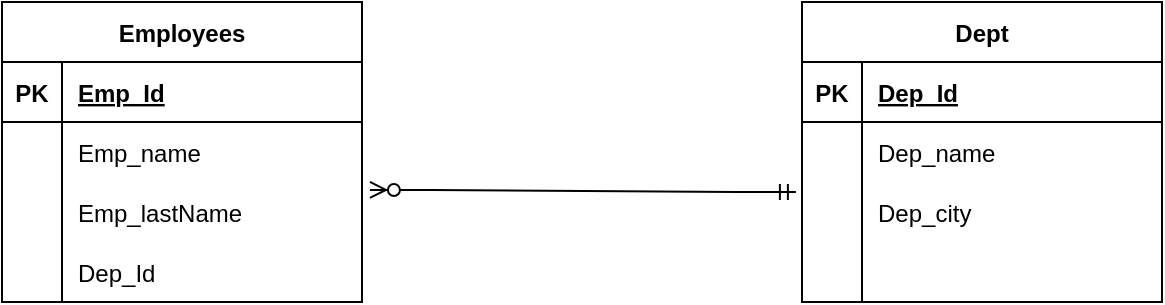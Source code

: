 <mxfile version="20.8.20" type="github">
  <diagram name="Page-1" id="SFdWnzHnJx8TPqVqIVJn">
    <mxGraphModel dx="1290" dy="566" grid="1" gridSize="10" guides="1" tooltips="1" connect="1" arrows="1" fold="1" page="1" pageScale="1" pageWidth="850" pageHeight="1100" math="0" shadow="0">
      <root>
        <mxCell id="0" />
        <mxCell id="1" parent="0" />
        <mxCell id="Si3Whu03sXeq_O-qZ0QL-1" value="Employees" style="shape=table;startSize=30;container=1;collapsible=1;childLayout=tableLayout;fixedRows=1;rowLines=0;fontStyle=1;align=center;resizeLast=1;" vertex="1" parent="1">
          <mxGeometry x="120" y="130" width="180" height="150" as="geometry" />
        </mxCell>
        <mxCell id="Si3Whu03sXeq_O-qZ0QL-2" value="" style="shape=tableRow;horizontal=0;startSize=0;swimlaneHead=0;swimlaneBody=0;fillColor=none;collapsible=0;dropTarget=0;points=[[0,0.5],[1,0.5]];portConstraint=eastwest;top=0;left=0;right=0;bottom=1;" vertex="1" parent="Si3Whu03sXeq_O-qZ0QL-1">
          <mxGeometry y="30" width="180" height="30" as="geometry" />
        </mxCell>
        <mxCell id="Si3Whu03sXeq_O-qZ0QL-3" value="PK" style="shape=partialRectangle;connectable=0;fillColor=none;top=0;left=0;bottom=0;right=0;fontStyle=1;overflow=hidden;" vertex="1" parent="Si3Whu03sXeq_O-qZ0QL-2">
          <mxGeometry width="30" height="30" as="geometry">
            <mxRectangle width="30" height="30" as="alternateBounds" />
          </mxGeometry>
        </mxCell>
        <mxCell id="Si3Whu03sXeq_O-qZ0QL-4" value="Emp_Id" style="shape=partialRectangle;connectable=0;fillColor=none;top=0;left=0;bottom=0;right=0;align=left;spacingLeft=6;fontStyle=5;overflow=hidden;" vertex="1" parent="Si3Whu03sXeq_O-qZ0QL-2">
          <mxGeometry x="30" width="150" height="30" as="geometry">
            <mxRectangle width="150" height="30" as="alternateBounds" />
          </mxGeometry>
        </mxCell>
        <mxCell id="Si3Whu03sXeq_O-qZ0QL-5" value="" style="shape=tableRow;horizontal=0;startSize=0;swimlaneHead=0;swimlaneBody=0;fillColor=none;collapsible=0;dropTarget=0;points=[[0,0.5],[1,0.5]];portConstraint=eastwest;top=0;left=0;right=0;bottom=0;" vertex="1" parent="Si3Whu03sXeq_O-qZ0QL-1">
          <mxGeometry y="60" width="180" height="30" as="geometry" />
        </mxCell>
        <mxCell id="Si3Whu03sXeq_O-qZ0QL-6" value="" style="shape=partialRectangle;connectable=0;fillColor=none;top=0;left=0;bottom=0;right=0;editable=1;overflow=hidden;" vertex="1" parent="Si3Whu03sXeq_O-qZ0QL-5">
          <mxGeometry width="30" height="30" as="geometry">
            <mxRectangle width="30" height="30" as="alternateBounds" />
          </mxGeometry>
        </mxCell>
        <mxCell id="Si3Whu03sXeq_O-qZ0QL-7" value="Emp_name" style="shape=partialRectangle;connectable=0;fillColor=none;top=0;left=0;bottom=0;right=0;align=left;spacingLeft=6;overflow=hidden;" vertex="1" parent="Si3Whu03sXeq_O-qZ0QL-5">
          <mxGeometry x="30" width="150" height="30" as="geometry">
            <mxRectangle width="150" height="30" as="alternateBounds" />
          </mxGeometry>
        </mxCell>
        <mxCell id="Si3Whu03sXeq_O-qZ0QL-8" value="" style="shape=tableRow;horizontal=0;startSize=0;swimlaneHead=0;swimlaneBody=0;fillColor=none;collapsible=0;dropTarget=0;points=[[0,0.5],[1,0.5]];portConstraint=eastwest;top=0;left=0;right=0;bottom=0;" vertex="1" parent="Si3Whu03sXeq_O-qZ0QL-1">
          <mxGeometry y="90" width="180" height="30" as="geometry" />
        </mxCell>
        <mxCell id="Si3Whu03sXeq_O-qZ0QL-9" value="" style="shape=partialRectangle;connectable=0;fillColor=none;top=0;left=0;bottom=0;right=0;editable=1;overflow=hidden;" vertex="1" parent="Si3Whu03sXeq_O-qZ0QL-8">
          <mxGeometry width="30" height="30" as="geometry">
            <mxRectangle width="30" height="30" as="alternateBounds" />
          </mxGeometry>
        </mxCell>
        <mxCell id="Si3Whu03sXeq_O-qZ0QL-10" value="Emp_lastName" style="shape=partialRectangle;connectable=0;fillColor=none;top=0;left=0;bottom=0;right=0;align=left;spacingLeft=6;overflow=hidden;" vertex="1" parent="Si3Whu03sXeq_O-qZ0QL-8">
          <mxGeometry x="30" width="150" height="30" as="geometry">
            <mxRectangle width="150" height="30" as="alternateBounds" />
          </mxGeometry>
        </mxCell>
        <mxCell id="Si3Whu03sXeq_O-qZ0QL-11" value="" style="shape=tableRow;horizontal=0;startSize=0;swimlaneHead=0;swimlaneBody=0;fillColor=none;collapsible=0;dropTarget=0;points=[[0,0.5],[1,0.5]];portConstraint=eastwest;top=0;left=0;right=0;bottom=0;" vertex="1" parent="Si3Whu03sXeq_O-qZ0QL-1">
          <mxGeometry y="120" width="180" height="30" as="geometry" />
        </mxCell>
        <mxCell id="Si3Whu03sXeq_O-qZ0QL-12" value="" style="shape=partialRectangle;connectable=0;fillColor=none;top=0;left=0;bottom=0;right=0;editable=1;overflow=hidden;" vertex="1" parent="Si3Whu03sXeq_O-qZ0QL-11">
          <mxGeometry width="30" height="30" as="geometry">
            <mxRectangle width="30" height="30" as="alternateBounds" />
          </mxGeometry>
        </mxCell>
        <mxCell id="Si3Whu03sXeq_O-qZ0QL-13" value="Dep_Id" style="shape=partialRectangle;connectable=0;fillColor=none;top=0;left=0;bottom=0;right=0;align=left;spacingLeft=6;overflow=hidden;" vertex="1" parent="Si3Whu03sXeq_O-qZ0QL-11">
          <mxGeometry x="30" width="150" height="30" as="geometry">
            <mxRectangle width="150" height="30" as="alternateBounds" />
          </mxGeometry>
        </mxCell>
        <mxCell id="Si3Whu03sXeq_O-qZ0QL-14" value="Dept" style="shape=table;startSize=30;container=1;collapsible=1;childLayout=tableLayout;fixedRows=1;rowLines=0;fontStyle=1;align=center;resizeLast=1;" vertex="1" parent="1">
          <mxGeometry x="520" y="130" width="180" height="150" as="geometry" />
        </mxCell>
        <mxCell id="Si3Whu03sXeq_O-qZ0QL-15" value="" style="shape=tableRow;horizontal=0;startSize=0;swimlaneHead=0;swimlaneBody=0;fillColor=none;collapsible=0;dropTarget=0;points=[[0,0.5],[1,0.5]];portConstraint=eastwest;top=0;left=0;right=0;bottom=1;" vertex="1" parent="Si3Whu03sXeq_O-qZ0QL-14">
          <mxGeometry y="30" width="180" height="30" as="geometry" />
        </mxCell>
        <mxCell id="Si3Whu03sXeq_O-qZ0QL-16" value="PK" style="shape=partialRectangle;connectable=0;fillColor=none;top=0;left=0;bottom=0;right=0;fontStyle=1;overflow=hidden;" vertex="1" parent="Si3Whu03sXeq_O-qZ0QL-15">
          <mxGeometry width="30" height="30" as="geometry">
            <mxRectangle width="30" height="30" as="alternateBounds" />
          </mxGeometry>
        </mxCell>
        <mxCell id="Si3Whu03sXeq_O-qZ0QL-17" value="Dep_Id" style="shape=partialRectangle;connectable=0;fillColor=none;top=0;left=0;bottom=0;right=0;align=left;spacingLeft=6;fontStyle=5;overflow=hidden;" vertex="1" parent="Si3Whu03sXeq_O-qZ0QL-15">
          <mxGeometry x="30" width="150" height="30" as="geometry">
            <mxRectangle width="150" height="30" as="alternateBounds" />
          </mxGeometry>
        </mxCell>
        <mxCell id="Si3Whu03sXeq_O-qZ0QL-18" value="" style="shape=tableRow;horizontal=0;startSize=0;swimlaneHead=0;swimlaneBody=0;fillColor=none;collapsible=0;dropTarget=0;points=[[0,0.5],[1,0.5]];portConstraint=eastwest;top=0;left=0;right=0;bottom=0;" vertex="1" parent="Si3Whu03sXeq_O-qZ0QL-14">
          <mxGeometry y="60" width="180" height="30" as="geometry" />
        </mxCell>
        <mxCell id="Si3Whu03sXeq_O-qZ0QL-19" value="" style="shape=partialRectangle;connectable=0;fillColor=none;top=0;left=0;bottom=0;right=0;editable=1;overflow=hidden;" vertex="1" parent="Si3Whu03sXeq_O-qZ0QL-18">
          <mxGeometry width="30" height="30" as="geometry">
            <mxRectangle width="30" height="30" as="alternateBounds" />
          </mxGeometry>
        </mxCell>
        <mxCell id="Si3Whu03sXeq_O-qZ0QL-20" value="Dep_name" style="shape=partialRectangle;connectable=0;fillColor=none;top=0;left=0;bottom=0;right=0;align=left;spacingLeft=6;overflow=hidden;" vertex="1" parent="Si3Whu03sXeq_O-qZ0QL-18">
          <mxGeometry x="30" width="150" height="30" as="geometry">
            <mxRectangle width="150" height="30" as="alternateBounds" />
          </mxGeometry>
        </mxCell>
        <mxCell id="Si3Whu03sXeq_O-qZ0QL-21" value="" style="shape=tableRow;horizontal=0;startSize=0;swimlaneHead=0;swimlaneBody=0;fillColor=none;collapsible=0;dropTarget=0;points=[[0,0.5],[1,0.5]];portConstraint=eastwest;top=0;left=0;right=0;bottom=0;" vertex="1" parent="Si3Whu03sXeq_O-qZ0QL-14">
          <mxGeometry y="90" width="180" height="30" as="geometry" />
        </mxCell>
        <mxCell id="Si3Whu03sXeq_O-qZ0QL-22" value="" style="shape=partialRectangle;connectable=0;fillColor=none;top=0;left=0;bottom=0;right=0;editable=1;overflow=hidden;" vertex="1" parent="Si3Whu03sXeq_O-qZ0QL-21">
          <mxGeometry width="30" height="30" as="geometry">
            <mxRectangle width="30" height="30" as="alternateBounds" />
          </mxGeometry>
        </mxCell>
        <mxCell id="Si3Whu03sXeq_O-qZ0QL-23" value="Dep_city" style="shape=partialRectangle;connectable=0;fillColor=none;top=0;left=0;bottom=0;right=0;align=left;spacingLeft=6;overflow=hidden;" vertex="1" parent="Si3Whu03sXeq_O-qZ0QL-21">
          <mxGeometry x="30" width="150" height="30" as="geometry">
            <mxRectangle width="150" height="30" as="alternateBounds" />
          </mxGeometry>
        </mxCell>
        <mxCell id="Si3Whu03sXeq_O-qZ0QL-24" value="" style="shape=tableRow;horizontal=0;startSize=0;swimlaneHead=0;swimlaneBody=0;fillColor=none;collapsible=0;dropTarget=0;points=[[0,0.5],[1,0.5]];portConstraint=eastwest;top=0;left=0;right=0;bottom=0;" vertex="1" parent="Si3Whu03sXeq_O-qZ0QL-14">
          <mxGeometry y="120" width="180" height="30" as="geometry" />
        </mxCell>
        <mxCell id="Si3Whu03sXeq_O-qZ0QL-25" value="" style="shape=partialRectangle;connectable=0;fillColor=none;top=0;left=0;bottom=0;right=0;editable=1;overflow=hidden;" vertex="1" parent="Si3Whu03sXeq_O-qZ0QL-24">
          <mxGeometry width="30" height="30" as="geometry">
            <mxRectangle width="30" height="30" as="alternateBounds" />
          </mxGeometry>
        </mxCell>
        <mxCell id="Si3Whu03sXeq_O-qZ0QL-26" value="" style="shape=partialRectangle;connectable=0;fillColor=none;top=0;left=0;bottom=0;right=0;align=left;spacingLeft=6;overflow=hidden;" vertex="1" parent="Si3Whu03sXeq_O-qZ0QL-24">
          <mxGeometry x="30" width="150" height="30" as="geometry">
            <mxRectangle width="150" height="30" as="alternateBounds" />
          </mxGeometry>
        </mxCell>
        <mxCell id="Si3Whu03sXeq_O-qZ0QL-27" value="" style="edgeStyle=entityRelationEdgeStyle;fontSize=12;html=1;endArrow=ERzeroToMany;startArrow=ERmandOne;rounded=0;entryX=1.022;entryY=1.133;entryDx=0;entryDy=0;entryPerimeter=0;exitX=-0.017;exitY=0.167;exitDx=0;exitDy=0;exitPerimeter=0;" edge="1" parent="1" source="Si3Whu03sXeq_O-qZ0QL-21" target="Si3Whu03sXeq_O-qZ0QL-5">
          <mxGeometry width="100" height="100" relative="1" as="geometry">
            <mxPoint x="520" y="370" as="sourcePoint" />
            <mxPoint x="480" y="270" as="targetPoint" />
          </mxGeometry>
        </mxCell>
      </root>
    </mxGraphModel>
  </diagram>
</mxfile>
